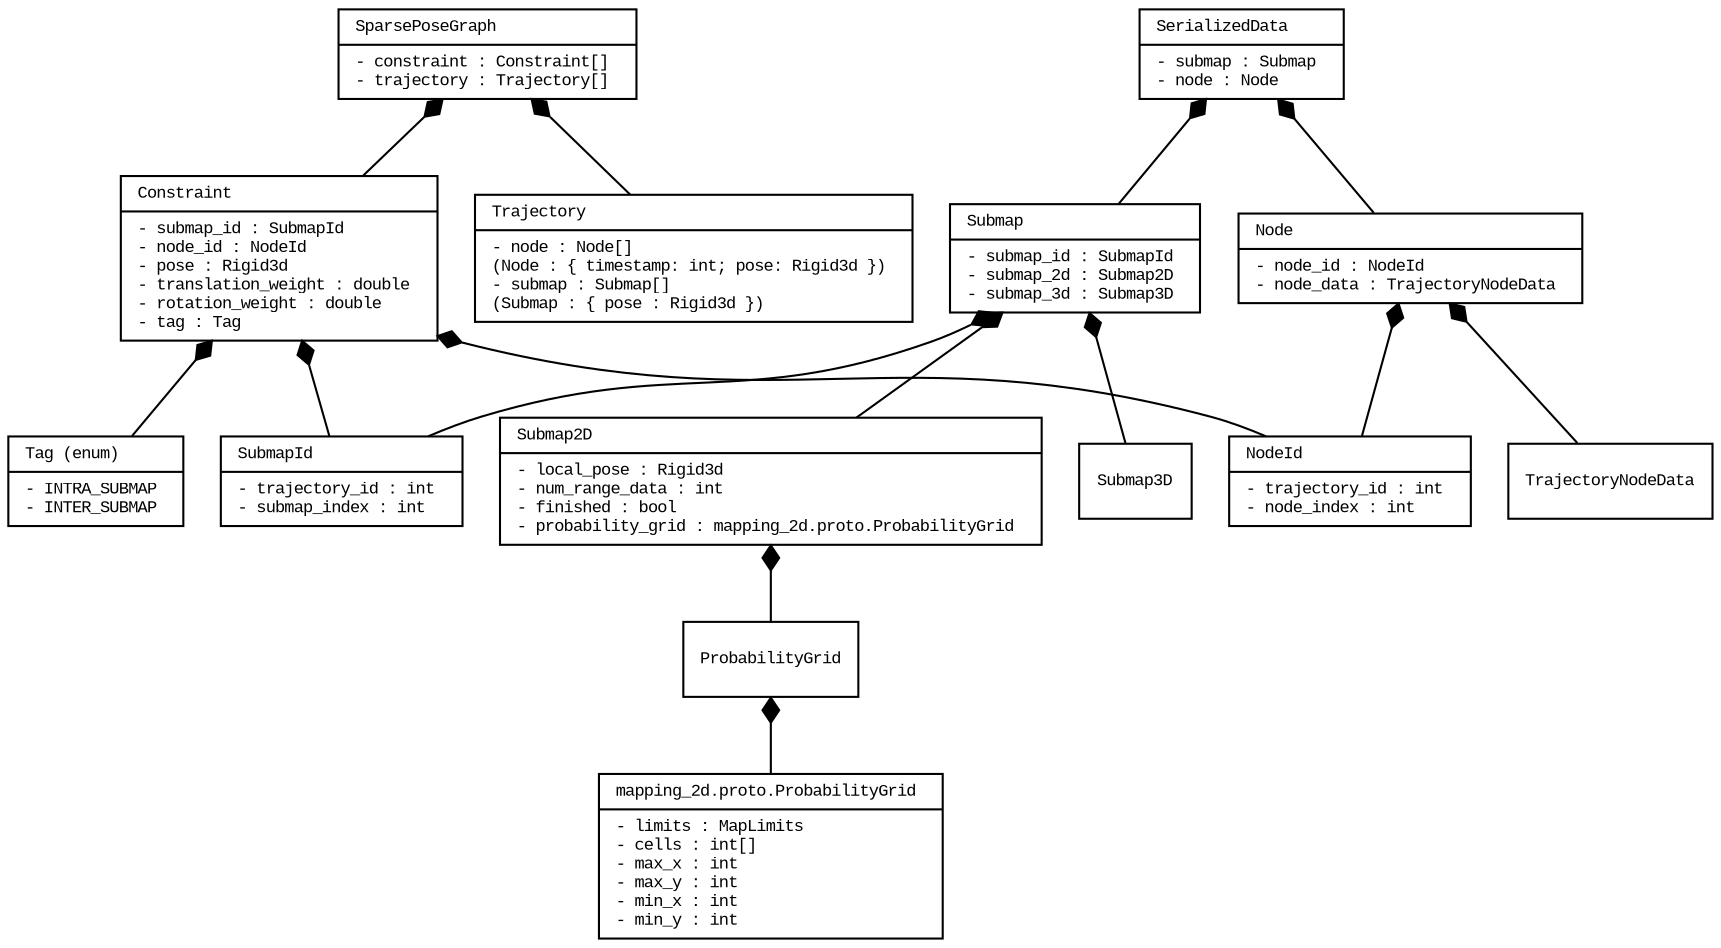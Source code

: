 digraph G {
    rankdir=BT

    node [
        fontname = "Courier New"
        fontsize = 8
        shape = "record"
    ]

    // defination for classes

    SubmapId [
    	label = "{SubmapId
    		\l|- trajectory_id : int
    		\l- submap_index : int
    		\l}"
    ]

    NodeId [
    	label = "{NodeId
    		\l|- trajectory_id : int
    		\l- node_index : int
    		\l}"
    ]

    Tag [
    	label = "{Tag (enum)
    		\l|- INTRA_SUBMAP
    		\l- INTER_SUBMAP
    		\l}"
    ]

    Constraint [
    	label = "{Constraint
    		\l|- submap_id : SubmapId
    		\l- node_id : NodeId
    		\l- pose : Rigid3d
    		\l- translation_weight : double
    		\l- rotation_weight : double
    		\l- tag : Tag
    		\l}"
    ]

    SparsePoseGraph [
    	label = "{SparsePoseGraph
    		\l|- constraint : Constraint[]
    		\l- trajectory : Trajectory[]
    		\l}"
    ]

    Trajectory [
    	label = "{Trajectory
    		\l|- node : Node[]
    		\l(Node : \{ timestamp: int; pose: Rigid3d \})
    		\l- submap : Submap[]
    		\l(Submap : \{ pose : Rigid3d \})
    		\l}"
    ]

    SerializedData [
    	label = "{SerializedData
    		\l|- submap : Submap
    		\l- node : Node
    		\l}"
    ]

    Submap [
    	label = "{Submap
    		\l|- submap_id : SubmapId
    		\l- submap_2d : Submap2D
    		\l- submap_3d : Submap3D
    		\l}"
    ]

    Node_ [
    	label = "{Node
    		\l|- node_id : NodeId
    		\l- node_data : TrajectoryNodeData
    		\l}"
    ]

    Submap2D [
    	label = "{Submap2D
    		\l|- local_pose : Rigid3d
    		\l- num_range_data : int
    		\l- finished : bool
    		\l- probability_grid : mapping_2d.proto.ProbabilityGrid
    		\l}"
    ]

    ProbabilityGrid2D [
    	label = "{mapping_2d.proto.ProbabilityGrid
    		\l|- limits : MapLimits
    		\l- cells : int[]
    		\l- max_x : int
    		\l- max_y : int
    		\l- min_x : int
    		\l- min_y : int
    		\l}"
    ]



    // combination
    edge [arrowhead = diamond]


    SubmapId,NodeId,Tag -> Constraint
    Constraint,Trajectory -> SparsePoseGraph
    Submap,Node_ -> SerializedData
    SubmapId,Submap2D,Submap3D -> Submap
    NodeId,TrajectoryNodeData -> Node_
    ProbabilityGrid -> Submap2D
    ProbabilityGrid2D -> ProbabilityGrid

}
